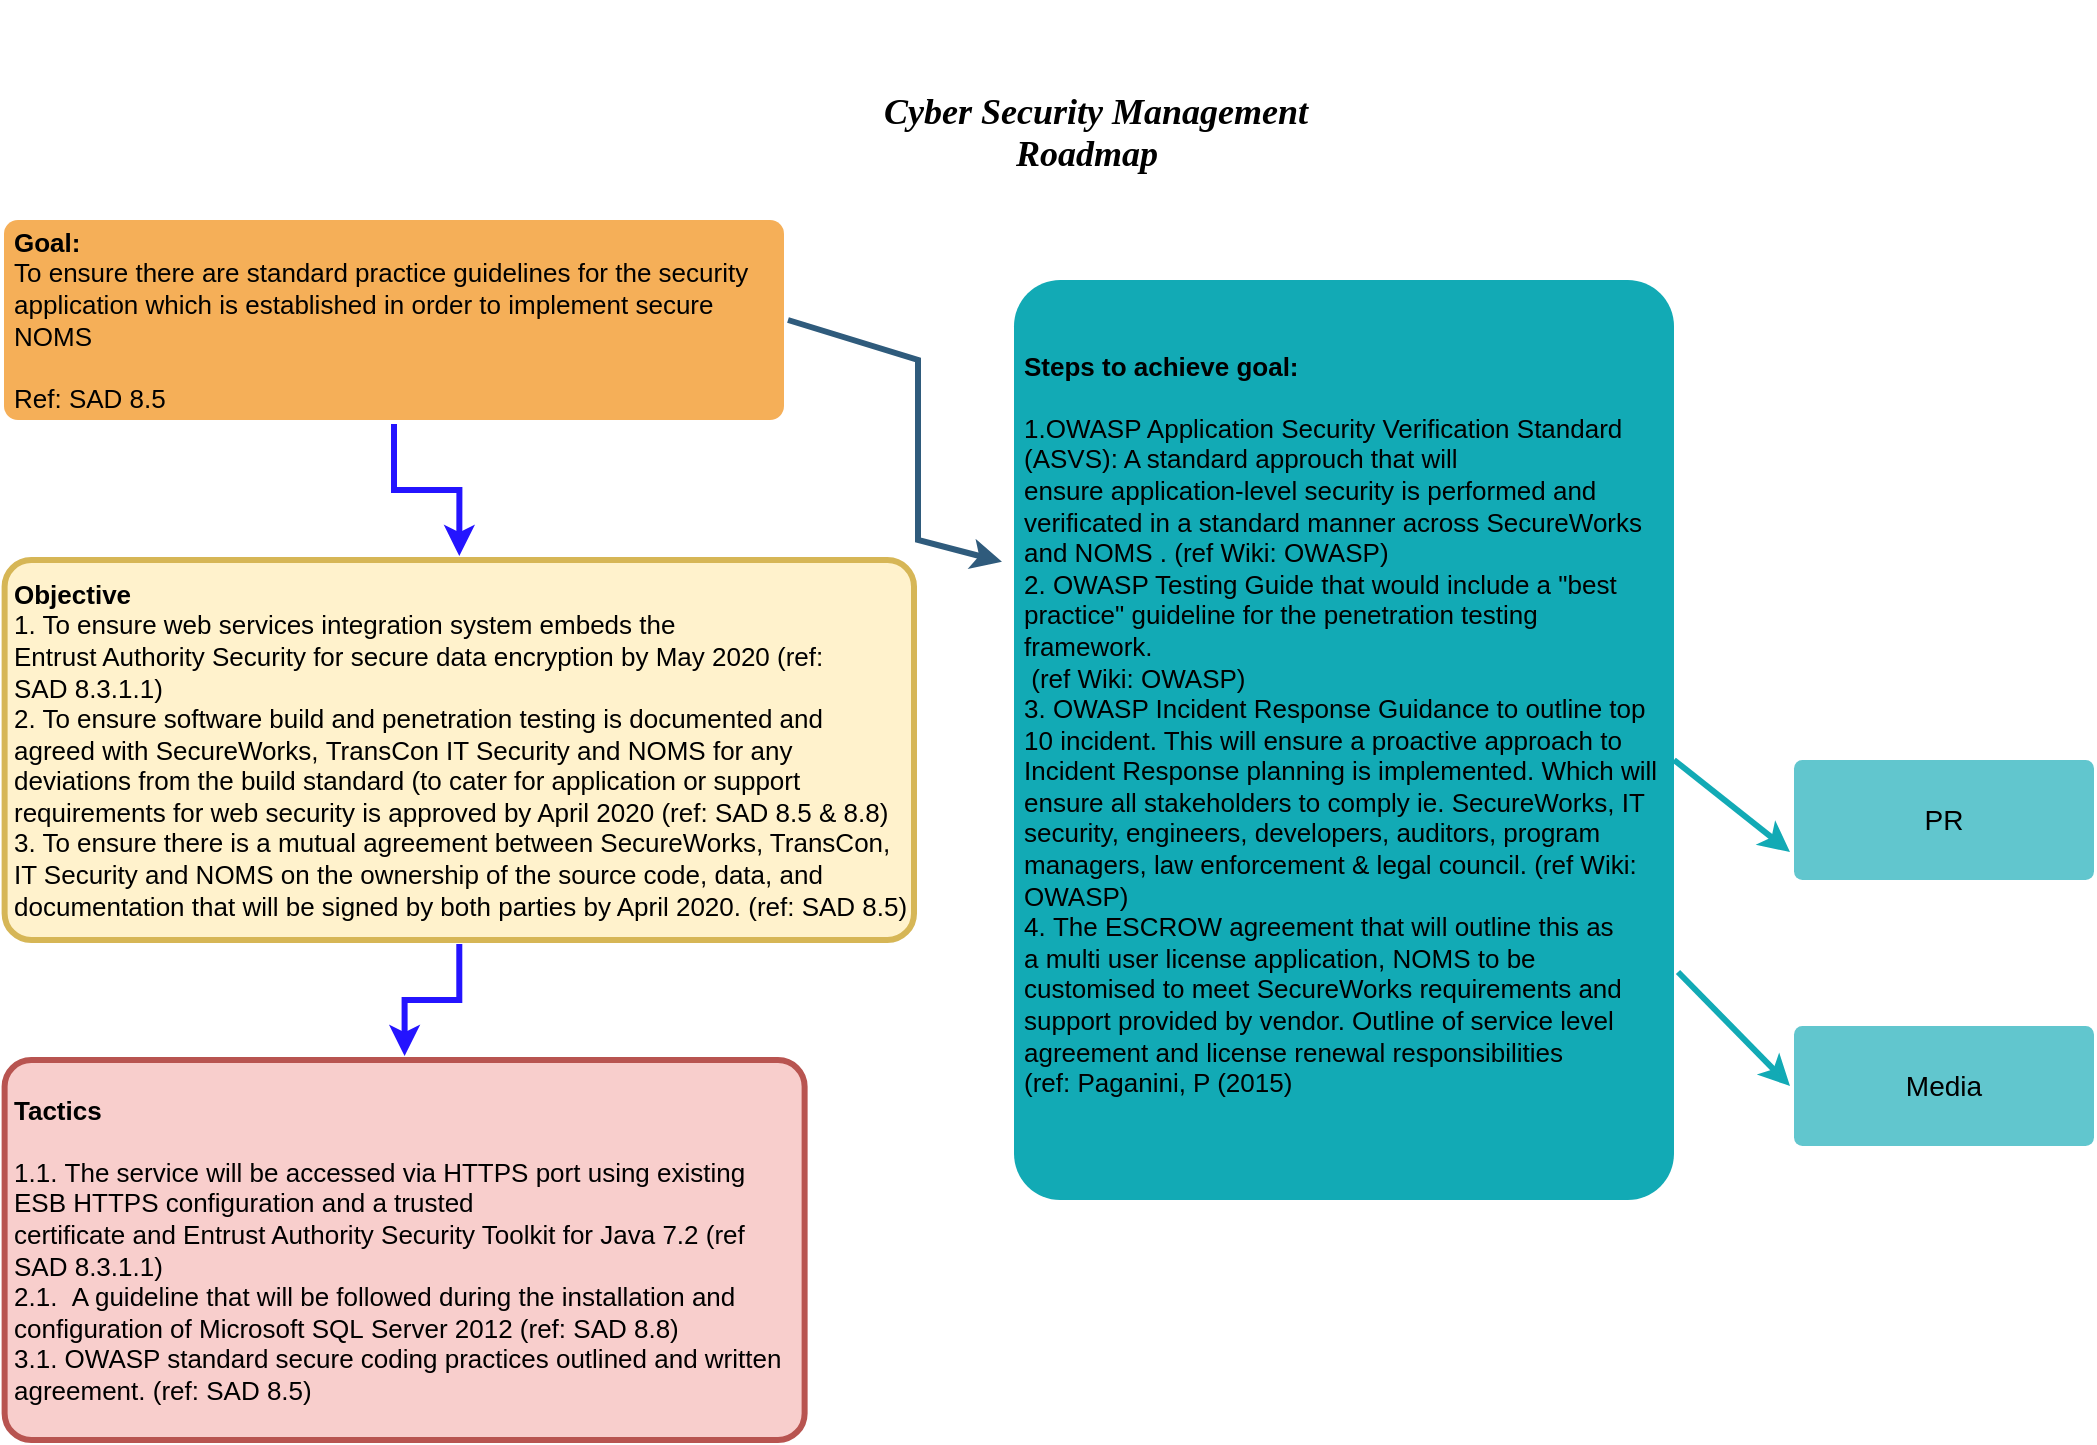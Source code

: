 <mxfile version="13.10.4" type="github">
  <diagram id="6a731a19-8d31-9384-78a2-239565b7b9f0" name="Page-1">
    <mxGraphModel dx="1329" dy="1629" grid="1" gridSize="10" guides="1" tooltips="1" connect="1" arrows="1" fold="1" page="1" pageScale="1" pageWidth="1169" pageHeight="827" background="#ffffff" math="0" shadow="0">
      <root>
        <mxCell id="0" />
        <mxCell id="1" parent="0" />
        <mxCell id="1746" value="" style="edgeStyle=none;rounded=0;jumpStyle=none;html=1;shadow=0;labelBackgroundColor=none;startArrow=none;startFill=0;endArrow=classic;endFill=1;jettySize=auto;orthogonalLoop=1;strokeColor=#2F5B7C;strokeWidth=3;fontFamily=Helvetica;fontSize=16;fontColor=#23445D;spacing=5;exitX=1;exitY=0.5;exitDx=0;exitDy=0;entryX=-0.012;entryY=0.308;entryDx=0;entryDy=0;entryPerimeter=0;" parent="1" source="1767" target="1771" edge="1">
          <mxGeometry relative="1" as="geometry">
            <mxPoint x="542" y="170" as="targetPoint" />
            <Array as="points">
              <mxPoint x="472" y="80" />
              <mxPoint x="472" y="170" />
            </Array>
          </mxGeometry>
        </mxCell>
        <mxCell id="1749" value="&lt;b style=&quot;font-size: 13px;&quot;&gt;Tactics&lt;/b&gt;&lt;br style=&quot;font-size: 13px;&quot;&gt;&lt;br style=&quot;font-size: 13px;&quot;&gt;1.1.&amp;nbsp;&lt;span style=&quot;font-size: 13px;&quot;&gt;The service will be accessed via HTTPS port using existing ESB HTTPS configuration and a trusted&lt;/span&gt;&lt;div style=&quot;font-size: 13px;&quot;&gt;certificate and&amp;nbsp;Entrust Authority Security Toolkit for Java 7.2 (ref SAD 8.3.1.1)&lt;/div&gt;2.1.&amp;nbsp;&lt;span style=&quot;font-size: 13px;&quot;&gt;&amp;nbsp;A guideline that will be followed during the installation and configuration of Microsoft SQL&amp;nbsp;&lt;/span&gt;&lt;span style=&quot;font-size: 13px;&quot;&gt;Server 2012&amp;nbsp;&lt;/span&gt;(ref: SAD 8.8)&lt;span style=&quot;font-size: 13px;&quot;&gt;&lt;br style=&quot;font-size: 13px;&quot;&gt;&lt;/span&gt;3.1.&amp;nbsp;OWASP standard secure coding practices outlined and written agreement. (ref: SAD 8.5)" style="rounded=1;whiteSpace=wrap;html=1;shadow=0;labelBackgroundColor=none;strokeColor=#b85450;strokeWidth=3;fillColor=#f8cecc;fontFamily=Helvetica;fontSize=13;align=left;fontStyle=0;spacing=5;arcSize=7;perimeterSpacing=2;" parent="1" vertex="1">
          <mxGeometry x="15.31" y="430" width="400" height="190" as="geometry" />
        </mxCell>
        <mxCell id="9QWpWI23YcQeR8jQ0grn-1788" value="" style="edgeStyle=orthogonalEdgeStyle;rounded=0;orthogonalLoop=1;jettySize=auto;html=1;strokeColor=#2414FF;strokeWidth=3;fontFamily=Comic Sans MS;fontSize=12;fontColor=#000000;" edge="1" parent="1" source="1764" target="1749">
          <mxGeometry relative="1" as="geometry" />
        </mxCell>
        <mxCell id="1764" value="&lt;b style=&quot;font-size: 13px&quot;&gt;&lt;br style=&quot;font-size: 13px&quot;&gt;Objective&lt;br style=&quot;font-size: 13px&quot;&gt;&lt;/b&gt;1. To ensure  web services integration system embeds the&lt;br style=&quot;font-size: 13px&quot;&gt;Entrust Authority Security for secure data encryption by May 2020 (ref: SAD&amp;nbsp;&lt;span style=&quot;font-size: 13px ; line-height: 107% ; font-family: &amp;#34;calibri&amp;#34; , sans-serif&quot;&gt;8.3.1.1)&lt;/span&gt;&lt;br style=&quot;font-size: 13px&quot;&gt;2. To ensure software build and penetration testing is documented and agreed with SecureWorks,&amp;nbsp;TransCon&amp;nbsp;IT Security and NOMS for any deviations from the build standard (to cater for&amp;nbsp;application or support requirements for web security is approved by April 2020 (ref: SAD 8.5 &amp;amp; 8.8)&lt;br style=&quot;font-size: 13px&quot;&gt;3. To ensure there is a mutual agreement between SecureWorks, TransCon, IT Security and NOMS on the ownership of the source code, data, and documentation that will be signed by both parties by April 2020. (ref: SAD 8.5)&lt;br style=&quot;font-size: 13px&quot;&gt;&amp;nbsp;&amp;nbsp;" style="rounded=1;whiteSpace=wrap;html=1;shadow=0;labelBackgroundColor=none;strokeColor=#d6b656;strokeWidth=3;fillColor=#fff2cc;fontFamily=Helvetica;fontSize=13;align=left;spacing=5;fontStyle=0;arcSize=7;perimeterSpacing=2;" parent="1" vertex="1">
          <mxGeometry x="15.31" y="180" width="454.69" height="190" as="geometry" />
        </mxCell>
        <mxCell id="9QWpWI23YcQeR8jQ0grn-1782" style="edgeStyle=orthogonalEdgeStyle;rounded=0;orthogonalLoop=1;jettySize=auto;html=1;exitX=0.5;exitY=1;exitDx=0;exitDy=0;entryX=0.5;entryY=0;entryDx=0;entryDy=0;fontFamily=Comic Sans MS;fontSize=12;fontColor=#000000;strokeColor=#2414FF;strokeWidth=3;" edge="1" parent="1" source="1767" target="1764">
          <mxGeometry relative="1" as="geometry" />
        </mxCell>
        <mxCell id="1767" value="&lt;b style=&quot;font-size: 13px;&quot;&gt;Goal:&lt;/b&gt; &lt;br style=&quot;font-size: 13px;&quot;&gt;To ensure there are standard practice guidelines for the security application which is established in order to implement secure NOMS&lt;br style=&quot;font-size: 13px;&quot;&gt;&lt;br style=&quot;font-size: 13px;&quot;&gt;Ref: SAD 8.5" style="rounded=1;whiteSpace=wrap;html=1;shadow=0;labelBackgroundColor=none;strokeColor=none;strokeWidth=3;fillColor=#f5af58;fontFamily=Helvetica;fontSize=13;align=left;spacing=5;arcSize=7;perimeterSpacing=2;" parent="1" vertex="1">
          <mxGeometry x="15" y="10" width="390" height="100" as="geometry" />
        </mxCell>
        <mxCell id="1771" value="&lt;b style=&quot;font-size: 13px;&quot;&gt;Steps to achieve goal:&amp;nbsp;&lt;br style=&quot;font-size: 13px;&quot;&gt;&lt;br style=&quot;font-size: 13px;&quot;&gt;&lt;/b&gt;1.&lt;span style=&quot;font-size: 13px;&quot;&gt;OWASP Application Security Verification Standard (ASVS): A standard approuch that will ensure&amp;nbsp;&lt;/span&gt;application-level security is performed and verificated in a standard manner across SecureWorks and NOMS&lt;span style=&quot;font-size: 13px;&quot;&gt;&amp;nbsp;. (ref Wiki: OWASP)&lt;/span&gt;&lt;div style=&quot;font-size: 13px;&quot;&gt;2. OWASP Testing Guide that would include a &quot;best practice&quot; guideline for the penetration testing framework.&amp;nbsp;&lt;/div&gt;&amp;nbsp;(ref Wiki: OWASP)&lt;div style=&quot;font-size: 13px;&quot;&gt;3. OWASP Incident Response Guidance to outline top 10 incident. This will ensure a proactive approach to Incident Response planning is implemented. Which will ensure all stakeholders to comply ie. SecureWorks, IT security, engineers, developers, auditors, program managers, law enforcement &amp;amp; legal council.&amp;nbsp;(ref Wiki: OWASP)&lt;/div&gt;&lt;div style=&quot;font-size: 13px;&quot;&gt;4.&amp;nbsp;&lt;span style=&quot;font-size: 13px;&quot;&gt;The ESCROW agreement that will outline this as a&lt;/span&gt;&lt;span style=&quot;font-size: 13px;&quot;&gt;&amp;nbsp;multi user license&amp;nbsp;application, NOMS to be customised to meet SecureWorks requirements and support provided by vendor. Outline of service level agreement and license renewal responsibilities (ref:&amp;nbsp;&lt;/span&gt;&lt;span style=&quot;font-size: 13px;&quot;&gt;Paganini, P (2015)&lt;/span&gt;&lt;/div&gt;&lt;div style=&quot;font-size: 13px;&quot;&gt;&lt;span style=&quot;font-size: 13px;&quot;&gt;&amp;nbsp;&lt;/span&gt;&lt;/div&gt;&lt;div style=&quot;font-size: 13px;&quot;&gt;&lt;/div&gt;" style="rounded=1;whiteSpace=wrap;html=1;shadow=0;labelBackgroundColor=none;strokeColor=none;strokeWidth=3;fillColor=#12aab5;fontFamily=Helvetica;fontSize=13;align=left;spacing=5;fontStyle=0;arcSize=7;perimeterSpacing=2;" parent="1" vertex="1">
          <mxGeometry x="520" y="40" width="330" height="460" as="geometry" />
        </mxCell>
        <mxCell id="1774" value="Media" style="rounded=1;whiteSpace=wrap;html=1;shadow=0;labelBackgroundColor=none;strokeColor=none;strokeWidth=3;fillColor=#61c6ce;fontFamily=Helvetica;fontSize=14;align=center;spacing=5;fontStyle=0;arcSize=7;perimeterSpacing=2;" parent="1" vertex="1">
          <mxGeometry x="910" y="413" width="150" height="60" as="geometry" />
        </mxCell>
        <mxCell id="1778" value="PR" style="rounded=1;whiteSpace=wrap;html=1;shadow=0;labelBackgroundColor=none;strokeColor=none;strokeWidth=3;fillColor=#61c6ce;fontFamily=Helvetica;fontSize=14;align=center;spacing=5;fontStyle=0;arcSize=7;perimeterSpacing=2;" parent="1" vertex="1">
          <mxGeometry x="910" y="280" width="150" height="60" as="geometry" />
        </mxCell>
        <mxCell id="1779" value="" style="edgeStyle=none;rounded=1;jumpStyle=none;html=1;shadow=0;labelBackgroundColor=none;startArrow=none;startFill=0;jettySize=auto;orthogonalLoop=1;strokeColor=#12AAB5;strokeWidth=3;fontFamily=Helvetica;fontSize=14;fontColor=#FFFFFF;spacing=5;fontStyle=1;fillColor=#b0e3e6;entryX=0;entryY=0.75;entryDx=0;entryDy=0;" parent="1" target="1778" edge="1">
          <mxGeometry relative="1" as="geometry">
            <mxPoint x="850" y="280" as="sourcePoint" />
            <mxPoint x="798" y="188.57" as="targetPoint" />
            <Array as="points" />
          </mxGeometry>
        </mxCell>
        <mxCell id="9QWpWI23YcQeR8jQ0grn-1781" value="&lt;br style=&quot;font-size: 18px;&quot;&gt;&lt;br style=&quot;font-size: 18px;&quot;&gt;&lt;span style=&quot;font-size: 18px;&quot;&gt;&lt;b style=&quot;color: rgb(0, 0, 0); font-family: &amp;quot;comic sans ms&amp;quot;; font-size: 18px; font-style: normal; letter-spacing: normal; text-align: justify; text-indent: -9.467px; text-transform: none; word-spacing: 0px;&quot;&gt;&lt;i style=&quot;font-size: 18px;&quot;&gt;&amp;nbsp; Cyber Security Management Roadmap&lt;/i&gt;&lt;/b&gt;&lt;br style=&quot;font-size: 18px;&quot;&gt;&lt;/span&gt;" style="text;html=1;strokeColor=none;fillColor=none;align=center;verticalAlign=middle;whiteSpace=wrap;rounded=0;fontFamily=Comic Sans MS;labelBackgroundColor=#FFFFFF;fontSize=18;" vertex="1" parent="1">
          <mxGeometry x="410" y="-100" width="292.81" height="90" as="geometry" />
        </mxCell>
        <mxCell id="9QWpWI23YcQeR8jQ0grn-1790" value="" style="edgeStyle=none;rounded=1;jumpStyle=none;html=1;shadow=0;labelBackgroundColor=none;startArrow=none;startFill=0;jettySize=auto;orthogonalLoop=1;strokeColor=#12AAB5;strokeWidth=3;fontFamily=Helvetica;fontSize=14;fontColor=#FFFFFF;spacing=5;fontStyle=1;fillColor=#b0e3e6;entryX=0;entryY=0.5;entryDx=0;entryDy=0;exitX=1;exitY=0.75;exitDx=0;exitDy=0;" edge="1" parent="1" source="1771" target="1774">
          <mxGeometry relative="1" as="geometry">
            <mxPoint x="860" y="380" as="sourcePoint" />
            <mxPoint x="832" y="259.29" as="targetPoint" />
            <Array as="points" />
          </mxGeometry>
        </mxCell>
      </root>
    </mxGraphModel>
  </diagram>
</mxfile>
